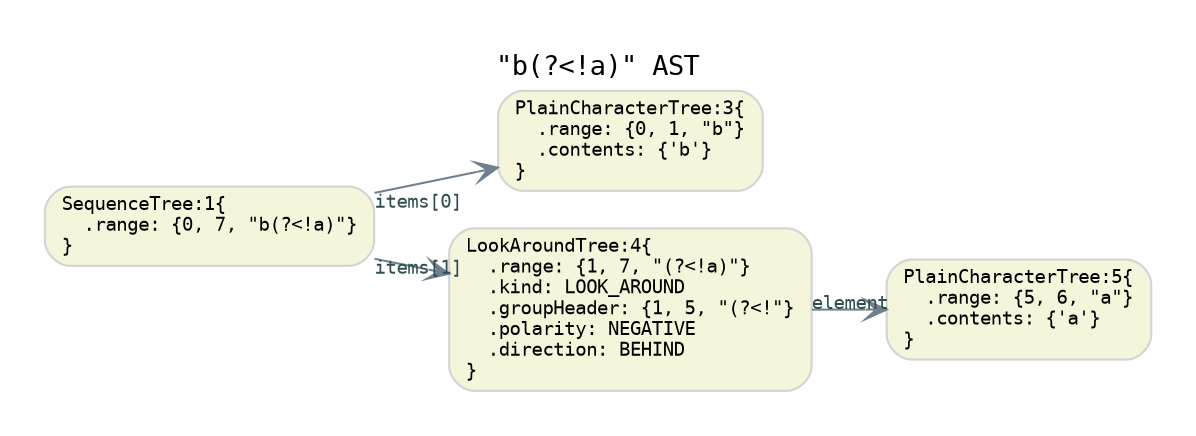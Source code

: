 digraph G {
  rankdir=LR;
  graph [fontname="Monospace", fontsize="13", pad="0.3"]
  labelloc="t";
  label="\"b(?<!a)\" AST";

  // default nodes
  node [fontname="Monospace", fontsize= "9", shape="box", style="rounded,filled", color="LightGray", fillcolor="Beige", fixedsize="false", width="0.75"]
  1[ label="SequenceTree:1\{\l  .range: \{0, 7, \"b(?<!a)\"\}\l\}\l" ]
  3[ label="PlainCharacterTree:3\{\l  .range: \{0, 1, \"b\"\}\l  .contents: \{'b'\}\l\}\l" ]
  4[ label="LookAroundTree:4\{\l  .range: \{1, 7, \"(?<!a)\"\}\l  .kind: LOOK_AROUND\l  .groupHeader: \{1, 5, \"(?<!\"\}\l  .polarity: NEGATIVE\l  .direction: BEHIND\l\}\l" ]
  5[ label="PlainCharacterTree:5\{\l  .range: \{5, 6, \"a\"\}\l  .contents: \{'a'\}\l\}\l" ]

  // default edges
  edge [fontname="Monospace", fontsize="9", style="solid", color="SlateGray", fontcolor="DarkSlateGray", arrowhead="vee", arrowtail="none", dir="both"]
  1 -> 3 [ label="",  taillabel="items[0]" ]
  4 -> 5 [ label="",  taillabel="element" ]
  1 -> 4 [ label="",  taillabel="items[1]" ]
}
